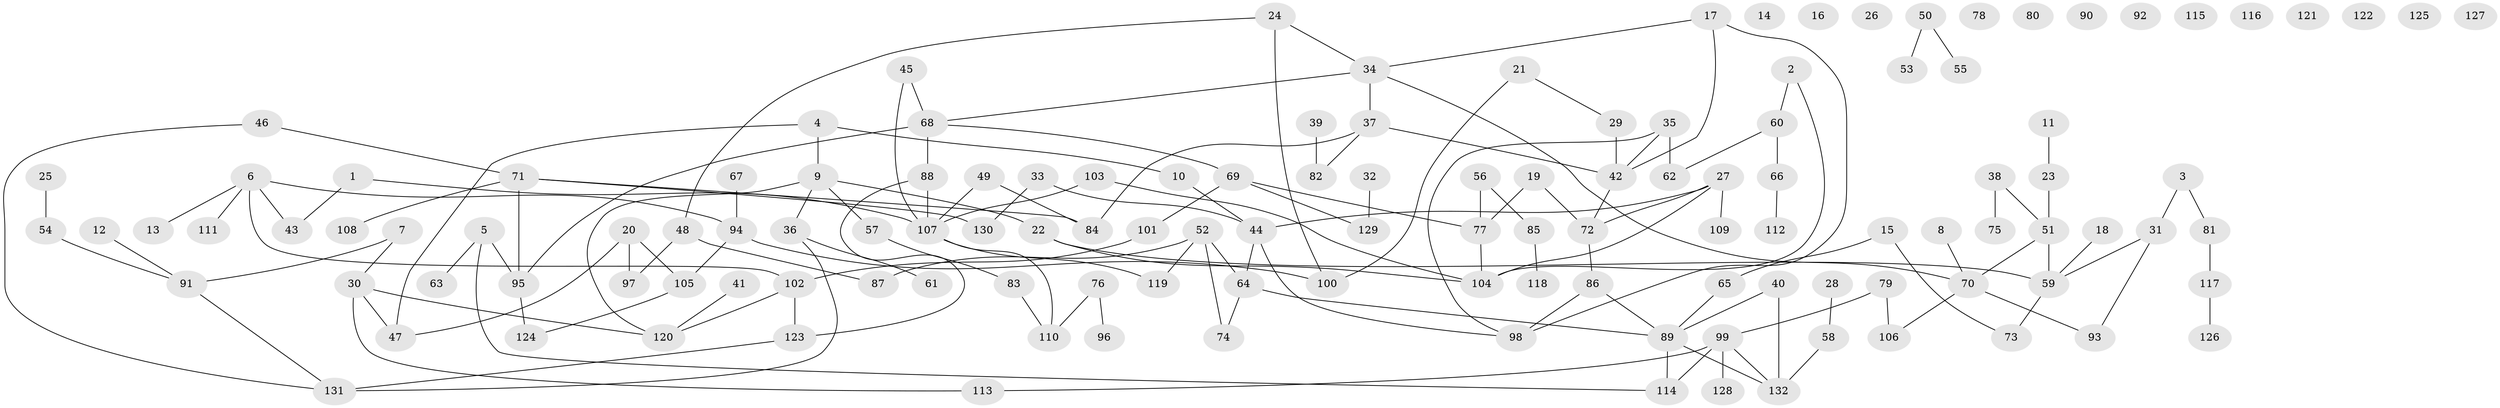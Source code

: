 // Generated by graph-tools (version 1.1) at 2025/40/03/09/25 04:40:27]
// undirected, 132 vertices, 155 edges
graph export_dot {
graph [start="1"]
  node [color=gray90,style=filled];
  1;
  2;
  3;
  4;
  5;
  6;
  7;
  8;
  9;
  10;
  11;
  12;
  13;
  14;
  15;
  16;
  17;
  18;
  19;
  20;
  21;
  22;
  23;
  24;
  25;
  26;
  27;
  28;
  29;
  30;
  31;
  32;
  33;
  34;
  35;
  36;
  37;
  38;
  39;
  40;
  41;
  42;
  43;
  44;
  45;
  46;
  47;
  48;
  49;
  50;
  51;
  52;
  53;
  54;
  55;
  56;
  57;
  58;
  59;
  60;
  61;
  62;
  63;
  64;
  65;
  66;
  67;
  68;
  69;
  70;
  71;
  72;
  73;
  74;
  75;
  76;
  77;
  78;
  79;
  80;
  81;
  82;
  83;
  84;
  85;
  86;
  87;
  88;
  89;
  90;
  91;
  92;
  93;
  94;
  95;
  96;
  97;
  98;
  99;
  100;
  101;
  102;
  103;
  104;
  105;
  106;
  107;
  108;
  109;
  110;
  111;
  112;
  113;
  114;
  115;
  116;
  117;
  118;
  119;
  120;
  121;
  122;
  123;
  124;
  125;
  126;
  127;
  128;
  129;
  130;
  131;
  132;
  1 -- 43;
  1 -- 107;
  2 -- 60;
  2 -- 104;
  3 -- 31;
  3 -- 81;
  4 -- 9;
  4 -- 10;
  4 -- 47;
  5 -- 63;
  5 -- 95;
  5 -- 114;
  6 -- 13;
  6 -- 43;
  6 -- 94;
  6 -- 102;
  6 -- 111;
  7 -- 30;
  7 -- 91;
  8 -- 70;
  9 -- 22;
  9 -- 36;
  9 -- 57;
  9 -- 120;
  10 -- 44;
  11 -- 23;
  12 -- 91;
  15 -- 65;
  15 -- 73;
  17 -- 34;
  17 -- 42;
  17 -- 98;
  18 -- 59;
  19 -- 72;
  19 -- 77;
  20 -- 47;
  20 -- 97;
  20 -- 105;
  21 -- 29;
  21 -- 100;
  22 -- 59;
  22 -- 104;
  23 -- 51;
  24 -- 34;
  24 -- 48;
  24 -- 100;
  25 -- 54;
  27 -- 44;
  27 -- 72;
  27 -- 104;
  27 -- 109;
  28 -- 58;
  29 -- 42;
  30 -- 47;
  30 -- 113;
  30 -- 120;
  31 -- 59;
  31 -- 93;
  32 -- 129;
  33 -- 44;
  33 -- 130;
  34 -- 37;
  34 -- 68;
  34 -- 70;
  35 -- 42;
  35 -- 62;
  35 -- 98;
  36 -- 61;
  36 -- 131;
  37 -- 42;
  37 -- 82;
  37 -- 84;
  38 -- 51;
  38 -- 75;
  39 -- 82;
  40 -- 89;
  40 -- 132;
  41 -- 120;
  42 -- 72;
  44 -- 64;
  44 -- 98;
  45 -- 68;
  45 -- 107;
  46 -- 71;
  46 -- 131;
  48 -- 87;
  48 -- 97;
  49 -- 84;
  49 -- 107;
  50 -- 53;
  50 -- 55;
  51 -- 59;
  51 -- 70;
  52 -- 64;
  52 -- 74;
  52 -- 87;
  52 -- 119;
  54 -- 91;
  56 -- 77;
  56 -- 85;
  57 -- 83;
  58 -- 132;
  59 -- 73;
  60 -- 62;
  60 -- 66;
  64 -- 74;
  64 -- 89;
  65 -- 89;
  66 -- 112;
  67 -- 94;
  68 -- 69;
  68 -- 88;
  68 -- 95;
  69 -- 77;
  69 -- 101;
  69 -- 129;
  70 -- 93;
  70 -- 106;
  71 -- 84;
  71 -- 95;
  71 -- 108;
  71 -- 130;
  72 -- 86;
  76 -- 96;
  76 -- 110;
  77 -- 104;
  79 -- 99;
  79 -- 106;
  81 -- 117;
  83 -- 110;
  85 -- 118;
  86 -- 89;
  86 -- 98;
  88 -- 107;
  88 -- 123;
  89 -- 114;
  89 -- 132;
  91 -- 131;
  94 -- 100;
  94 -- 105;
  95 -- 124;
  99 -- 113;
  99 -- 114;
  99 -- 128;
  99 -- 132;
  101 -- 102;
  102 -- 120;
  102 -- 123;
  103 -- 104;
  103 -- 107;
  105 -- 124;
  107 -- 110;
  107 -- 119;
  117 -- 126;
  123 -- 131;
}
